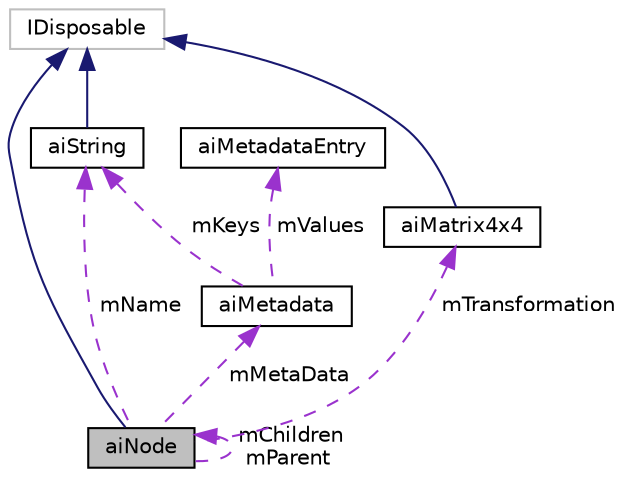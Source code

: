 digraph "aiNode"
{
  edge [fontname="Helvetica",fontsize="10",labelfontname="Helvetica",labelfontsize="10"];
  node [fontname="Helvetica",fontsize="10",shape=record];
  Node1 [label="aiNode",height=0.2,width=0.4,color="black", fillcolor="grey75", style="filled", fontcolor="black"];
  Node2 -> Node1 [dir="back",color="midnightblue",fontsize="10",style="solid",fontname="Helvetica"];
  Node2 [label="IDisposable",height=0.2,width=0.4,color="grey75", fillcolor="white", style="filled"];
  Node3 -> Node1 [dir="back",color="darkorchid3",fontsize="10",style="dashed",label=" mName" ,fontname="Helvetica"];
  Node3 [label="aiString",height=0.2,width=0.4,color="black", fillcolor="white", style="filled",URL="$structai_string.html"];
  Node2 -> Node3 [dir="back",color="midnightblue",fontsize="10",style="solid",fontname="Helvetica"];
  Node4 -> Node1 [dir="back",color="darkorchid3",fontsize="10",style="dashed",label=" mMetaData" ,fontname="Helvetica"];
  Node4 [label="aiMetadata",height=0.2,width=0.4,color="black", fillcolor="white", style="filled",URL="$structai_metadata.html"];
  Node3 -> Node4 [dir="back",color="darkorchid3",fontsize="10",style="dashed",label=" mKeys" ,fontname="Helvetica"];
  Node5 -> Node4 [dir="back",color="darkorchid3",fontsize="10",style="dashed",label=" mValues" ,fontname="Helvetica"];
  Node5 [label="aiMetadataEntry",height=0.2,width=0.4,color="black", fillcolor="white", style="filled",URL="$structai_metadata_entry.html"];
  Node6 -> Node1 [dir="back",color="darkorchid3",fontsize="10",style="dashed",label=" mTransformation" ,fontname="Helvetica"];
  Node6 [label="aiMatrix4x4",height=0.2,width=0.4,color="black", fillcolor="white", style="filled",URL="$structai_matrix4x4.html"];
  Node2 -> Node6 [dir="back",color="midnightblue",fontsize="10",style="solid",fontname="Helvetica"];
  Node1 -> Node1 [dir="back",color="darkorchid3",fontsize="10",style="dashed",label=" mChildren\nmParent" ,fontname="Helvetica"];
}
